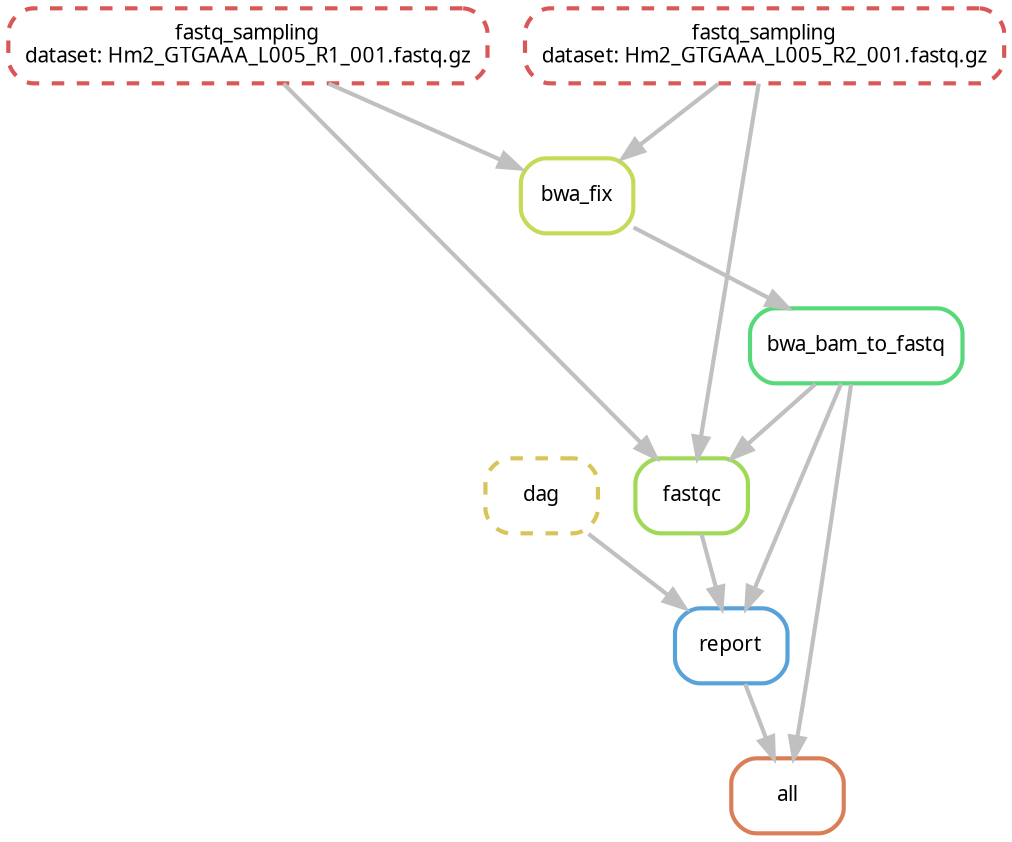 // -- [35minclude fastq_sampling[39;49;00m
// -- [35m-------->>>>fastq_sampling/{dataset}[39;49;00m
// -- [35mInclude sequana.fastqc rule[39;49;00m
// -- [35m{'fastq_sampling': {'wkdir': 'fastq_sampling', 'skip': False, 'N': 100000}, 'bwa_fix': {'reference': 'Coliphage_phiX174.fa'}, 'fastqc': {'directories': ['fastqc_raw'], 'extension': ['*.fastq.gz', '*.fastq']}, 'datadir': 'fastq_raw'}[39;49;00m
digraph snakemake_dag {
    graph[bgcolor=white, margin=0];
    node[shape=box, style=rounded, fontname=sans,                 fontsize=10, penwidth=2];
    edge[penwidth=2, color=grey];
	0[label = "all", color = "0.05 0.6 0.85", style="rounded"];
	1[label = "fastq_sampling\ndataset: Hm2_GTGAAA_L005_R1_001.fastq.gz",  URL="fastq_sampling\ndataset: Hm2_GTGAAA_L005_R1_001.fastq.gz.html" target="_parent", color = "0.00 0.6 0.85", style="rounded,dashed"];
	2[label = "bwa_fix",  URL="bwa_fix.html" target="_parent", color = "0.19 0.6 0.85", style="rounded"];
	3[label = "report", color = "0.57 0.6 0.85", style="rounded"];
	4[label = "fastq_sampling\ndataset: Hm2_GTGAAA_L005_R2_001.fastq.gz",  URL="fastq_sampling\ndataset: Hm2_GTGAAA_L005_R2_001.fastq.gz.html" target="_parent", color = "0.00 0.6 0.85", style="rounded,dashed"];
	5[label = "fastqc",  URL="fastqc.html" target="_parent", color = "0.24 0.6 0.85", style="rounded"];
	6[label = "dag", color = "0.14 0.6 0.85", style="rounded,dashed"];
	7[label = "bwa_bam_to_fastq",  URL="bwa_bam_to_fastq.html" target="_parent", color = "0.38 0.6 0.85", style="rounded"];
	3 -> 0
	7 -> 0
	1 -> 2
	4 -> 2
	5 -> 3
	6 -> 3
	7 -> 3
	1 -> 5
	4 -> 5
	7 -> 5
	2 -> 7
}            

